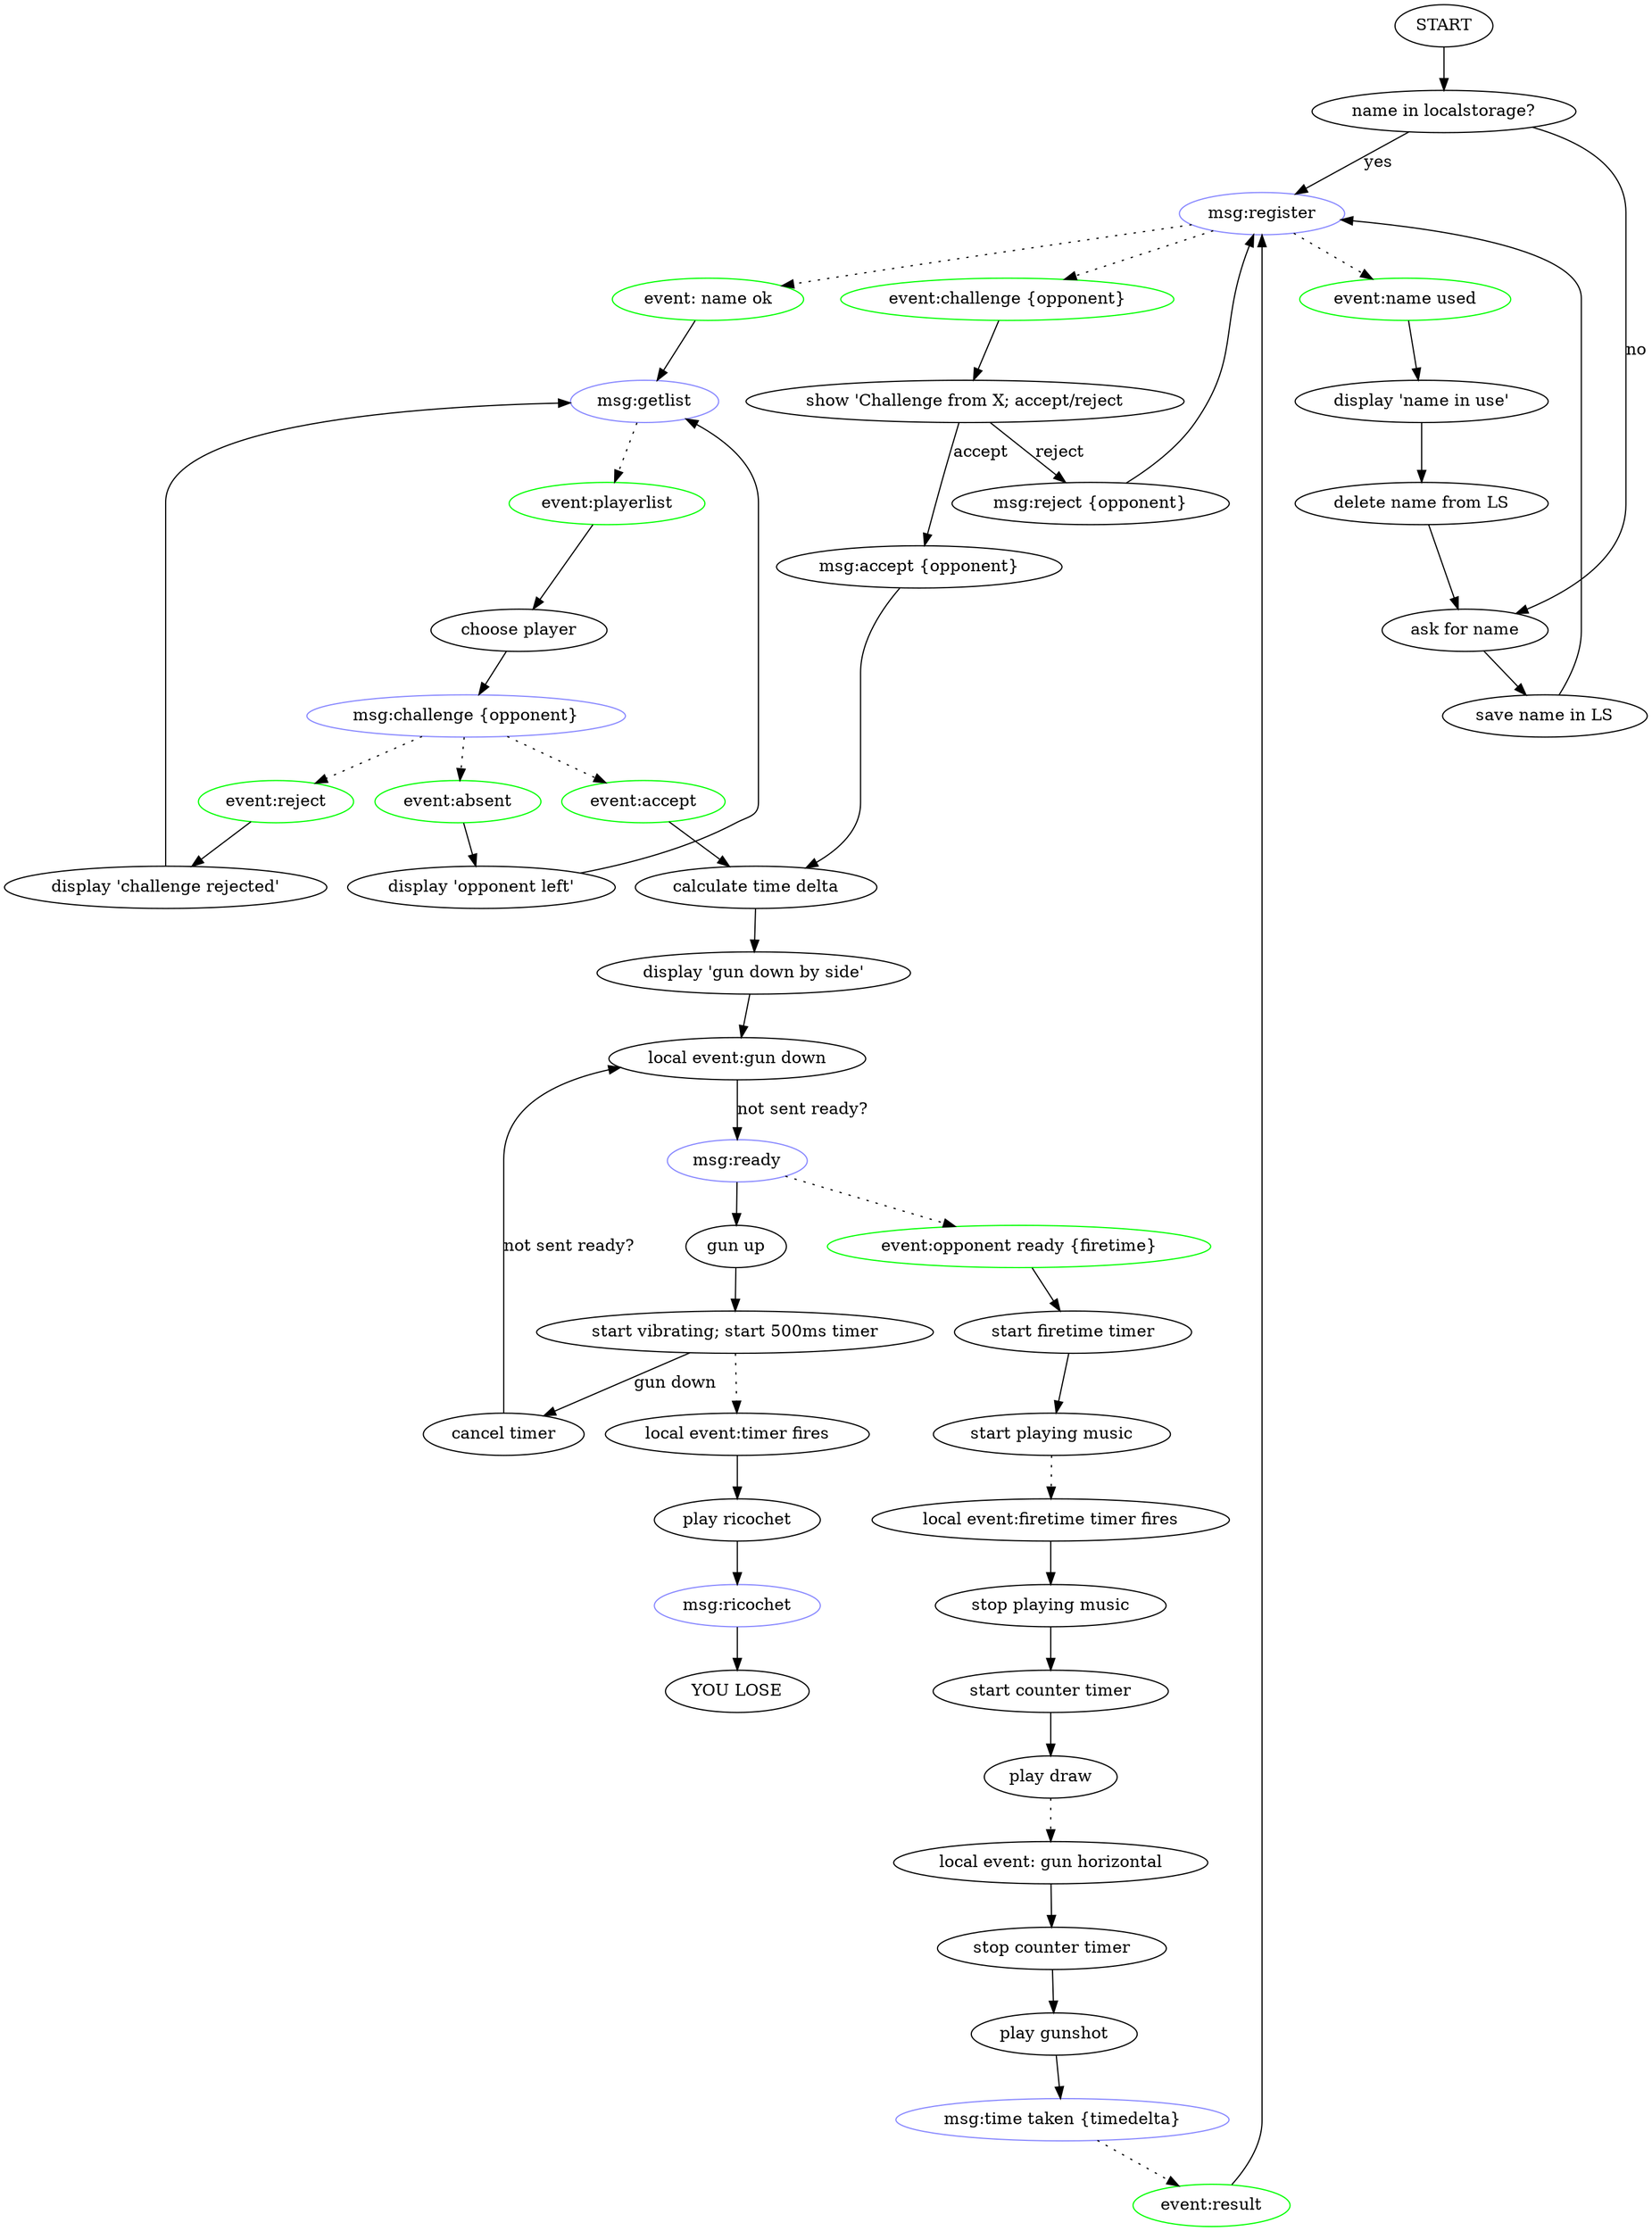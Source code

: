 digraph g {
    START -> "name in localstorage?";
    "name in localstorage?" -> "msg:register" [label="yes"]; "msg:register" [color="#8888ff"];
    "name in localstorage?" -> "ask for name" [label="no"];
    "ask for name" -> "save name in LS"; 
    "save name in LS" -> "msg:register";
    "msg:register" -> "event: name ok" [style=dotted]; "event: name ok" [color=green];
    "event: name ok" -> "msg:getlist"; "msg:getlist" [color="#8888ff"];

    "msg:register" -> "event:challenge {opponent}" [style=dotted]; "event:challenge {opponent}" [color=green];
    "event:challenge {opponent}" -> "show 'Challenge from X; accept/reject";
    "show 'Challenge from X; accept/reject" -> "msg:accept {opponent}" [label="accept"];
    "msg:accept {opponent}" -> "calculate time delta";
    "show 'Challenge from X; accept/reject" -> "msg:reject {opponent}" [label="reject"];
    "msg:reject {opponent}" -> "msg:register";

    "msg:register" -> "event:name used" [style=dotted]; "event:name used" [color=green];
    "event:name used" -> "display 'name in use'";
    "display 'name in use'" -> "delete name from LS";
    "delete name from LS" -> "ask for name";
    "msg:getlist" -> "event:playerlist" [style=dotted]; "event:playerlist" [color=green];
    "event:playerlist" -> "choose player";
    "choose player" -> "msg:challenge {opponent}"; "msg:challenge {opponent}" [color="#8888ff"];
    "msg:challenge {opponent}" -> "event:accept" [style=dotted]; "event:accept" [color=green];
    "msg:challenge {opponent}" -> "event:reject" [style=dotted]; "event:reject" [color=green];
    "msg:challenge {opponent}" -> "event:absent" [style=dotted]; "event:absent" [color=green];
    "event:reject" -> "display 'challenge rejected'";
    "display 'challenge rejected'" -> "msg:getlist";
    "event:absent" -> "display 'opponent left'";
    "display 'opponent left'" -> "msg:getlist";

    "event:accept" -> "calculate time delta";
    "calculate time delta" -> "display 'gun down by side'";
    "display 'gun down by side'" -> "local event:gun down";
    "local event:gun down" -> "msg:ready" [label="not sent ready?"]; "msg:ready" [color="#8888ff"];
    "msg:ready" -> "gun up";
    "gun up" -> "start vibrating; start 500ms timer";
    "start vibrating; start 500ms timer" -> "cancel timer" [label="gun down"]; 
    "cancel timer" -> "local event:gun down" [label="not sent ready?"];
    "start vibrating; start 500ms timer" -> "local event:timer fires" [style=dotted];
    "local event:timer fires" -> "play ricochet";
    "play ricochet" -> "msg:ricochet"; "msg:ricochet" [color="#8888ff"]; 
    "msg:ricochet" -> "YOU LOSE";

    "msg:ready" -> "event:opponent ready {firetime}" [style=dotted]; "event:opponent ready {firetime}" [color=green];
    "event:opponent ready {firetime}" -> "start firetime timer";
    "start firetime timer" -> "start playing music";
    "start playing music" -> "local event:firetime timer fires" [style=dotted];
    "local event:firetime timer fires" -> "stop playing music";
    "stop playing music" -> "start counter timer";
    "start counter timer" -> "play draw";
    "play draw" -> "local event: gun horizontal" [style=dotted];
    "local event: gun horizontal" -> "stop counter timer";
    "stop counter timer" -> "play gunshot";
    "play gunshot" -> "msg:time taken {timedelta}"; "msg:time taken {timedelta}" [color="#8888ff"];
    "msg:time taken {timedelta}" -> "event:result" [style=dotted]; "event:result" [color=green];
    "event:result" -> "msg:register";
}